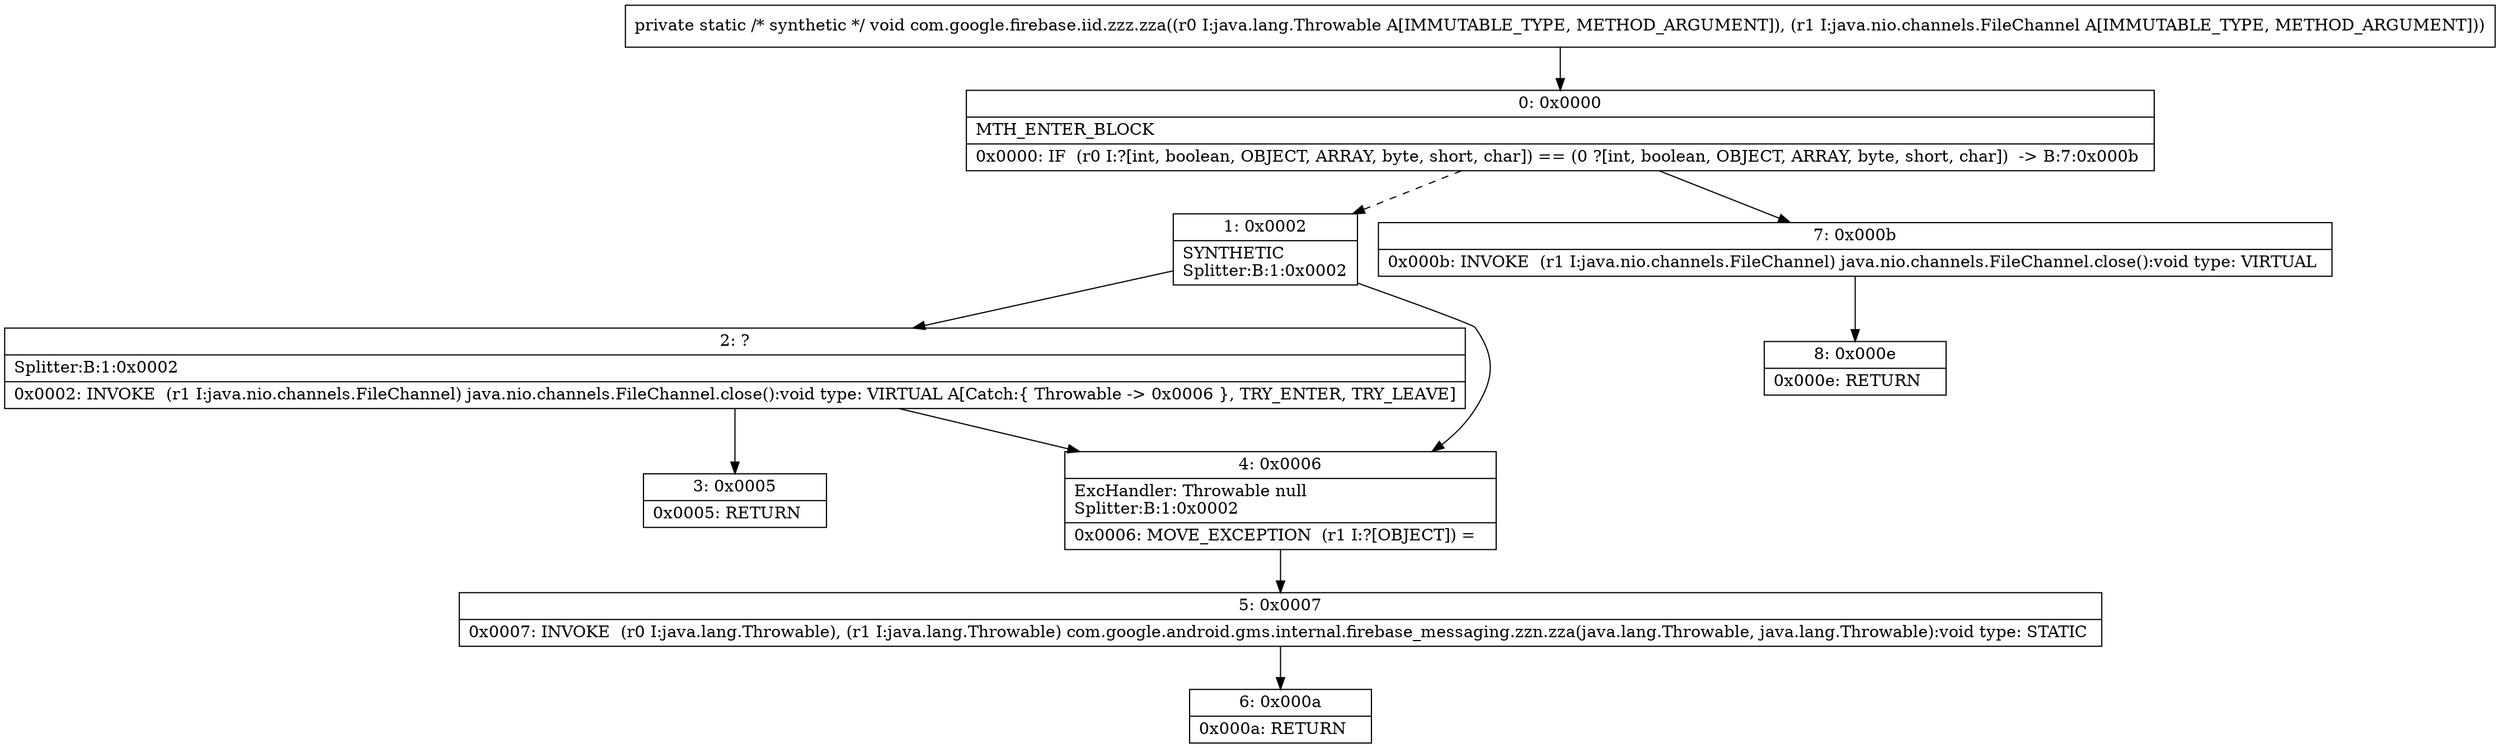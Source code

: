 digraph "CFG forcom.google.firebase.iid.zzz.zza(Ljava\/lang\/Throwable;Ljava\/nio\/channels\/FileChannel;)V" {
Node_0 [shape=record,label="{0\:\ 0x0000|MTH_ENTER_BLOCK\l|0x0000: IF  (r0 I:?[int, boolean, OBJECT, ARRAY, byte, short, char]) == (0 ?[int, boolean, OBJECT, ARRAY, byte, short, char])  \-\> B:7:0x000b \l}"];
Node_1 [shape=record,label="{1\:\ 0x0002|SYNTHETIC\lSplitter:B:1:0x0002\l}"];
Node_2 [shape=record,label="{2\:\ ?|Splitter:B:1:0x0002\l|0x0002: INVOKE  (r1 I:java.nio.channels.FileChannel) java.nio.channels.FileChannel.close():void type: VIRTUAL A[Catch:\{ Throwable \-\> 0x0006 \}, TRY_ENTER, TRY_LEAVE]\l}"];
Node_3 [shape=record,label="{3\:\ 0x0005|0x0005: RETURN   \l}"];
Node_4 [shape=record,label="{4\:\ 0x0006|ExcHandler: Throwable null\lSplitter:B:1:0x0002\l|0x0006: MOVE_EXCEPTION  (r1 I:?[OBJECT]) =  \l}"];
Node_5 [shape=record,label="{5\:\ 0x0007|0x0007: INVOKE  (r0 I:java.lang.Throwable), (r1 I:java.lang.Throwable) com.google.android.gms.internal.firebase_messaging.zzn.zza(java.lang.Throwable, java.lang.Throwable):void type: STATIC \l}"];
Node_6 [shape=record,label="{6\:\ 0x000a|0x000a: RETURN   \l}"];
Node_7 [shape=record,label="{7\:\ 0x000b|0x000b: INVOKE  (r1 I:java.nio.channels.FileChannel) java.nio.channels.FileChannel.close():void type: VIRTUAL \l}"];
Node_8 [shape=record,label="{8\:\ 0x000e|0x000e: RETURN   \l}"];
MethodNode[shape=record,label="{private static \/* synthetic *\/ void com.google.firebase.iid.zzz.zza((r0 I:java.lang.Throwable A[IMMUTABLE_TYPE, METHOD_ARGUMENT]), (r1 I:java.nio.channels.FileChannel A[IMMUTABLE_TYPE, METHOD_ARGUMENT])) }"];
MethodNode -> Node_0;
Node_0 -> Node_1[style=dashed];
Node_0 -> Node_7;
Node_1 -> Node_2;
Node_1 -> Node_4;
Node_2 -> Node_3;
Node_2 -> Node_4;
Node_4 -> Node_5;
Node_5 -> Node_6;
Node_7 -> Node_8;
}

